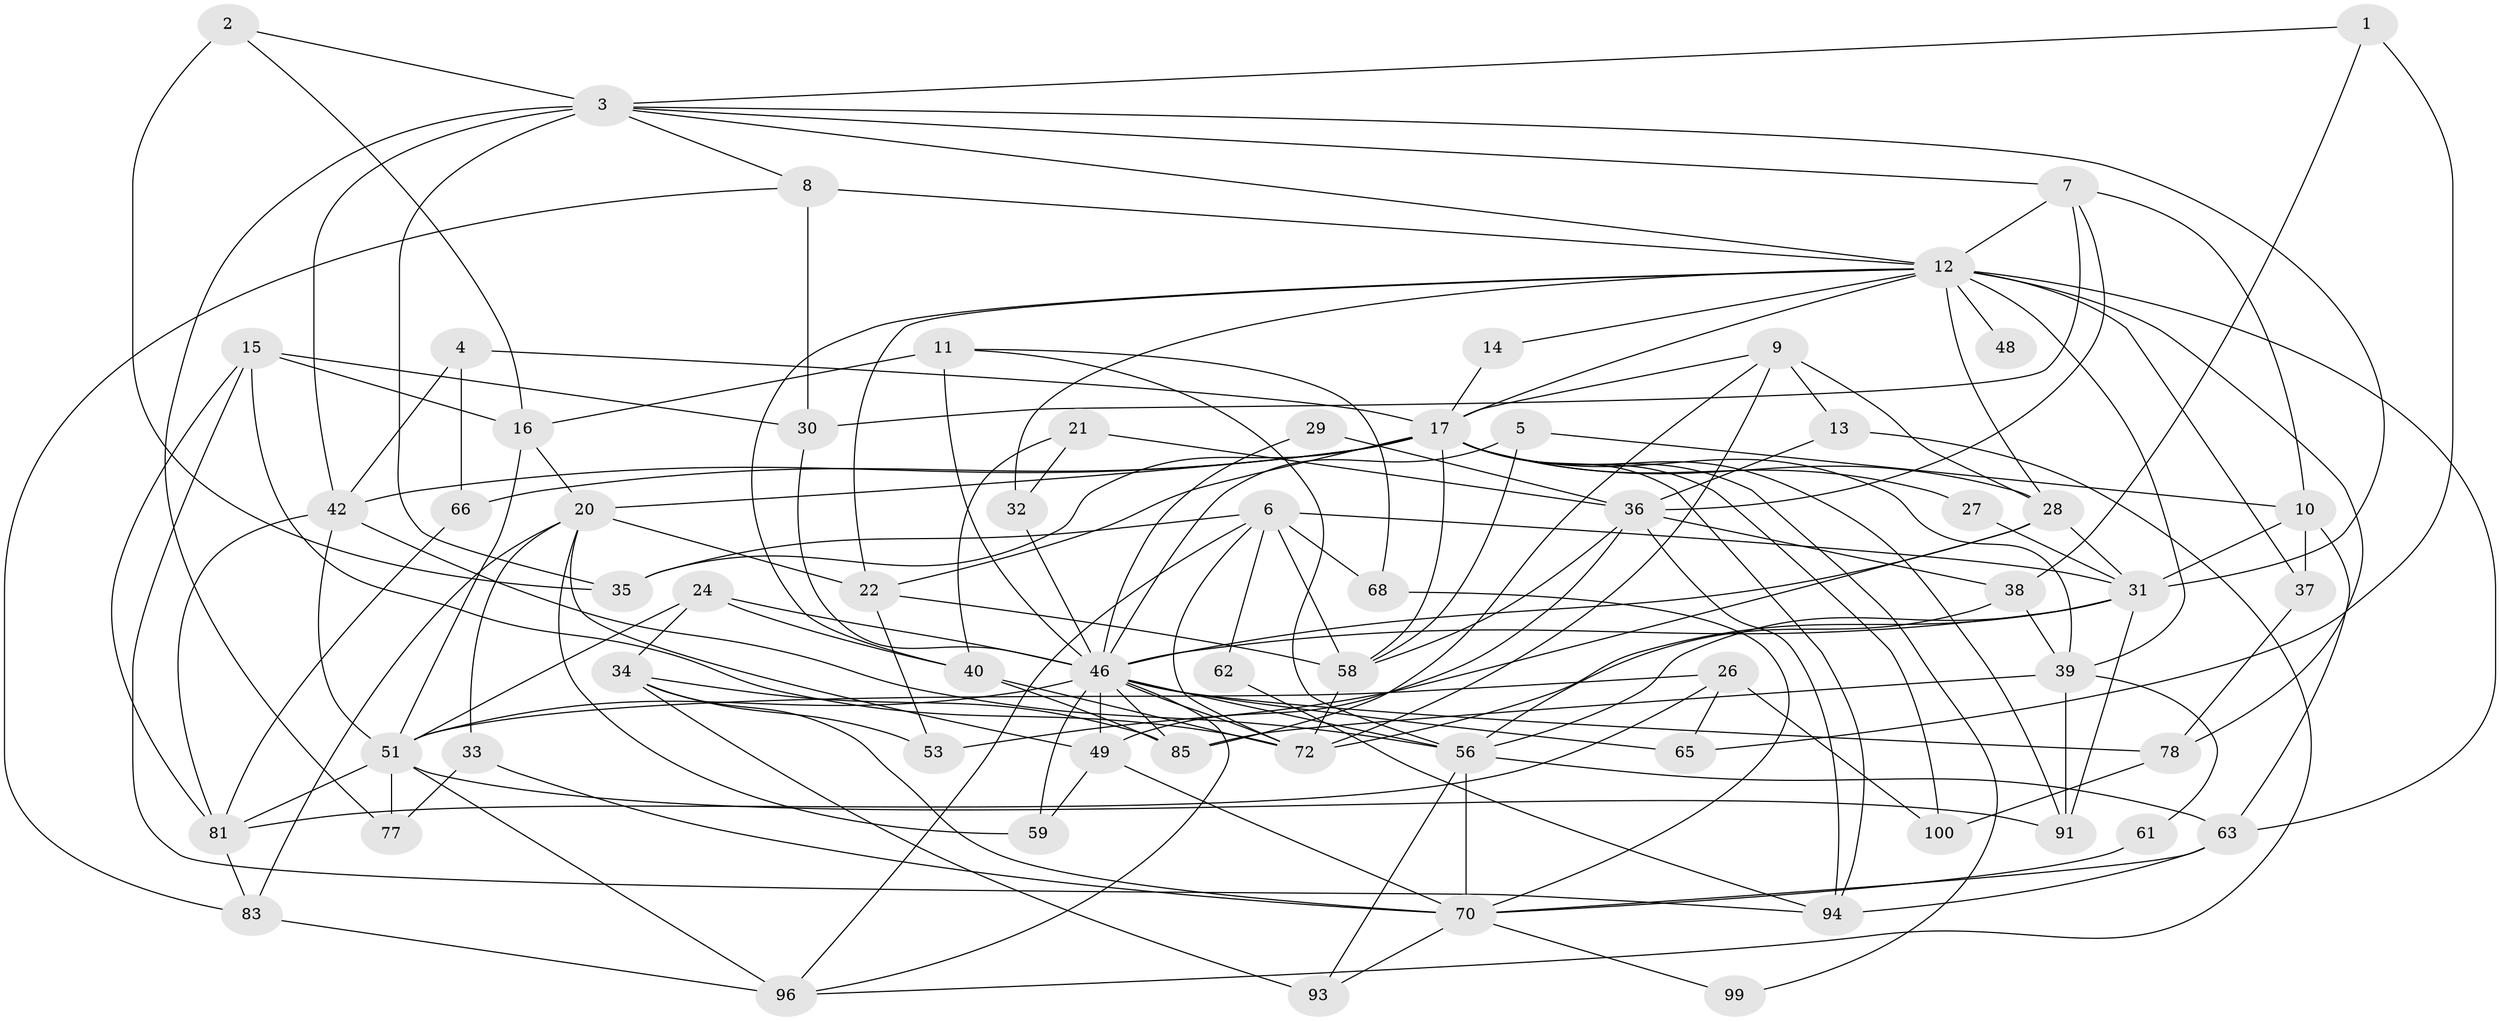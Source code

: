 // original degree distribution, {3: 0.3364485981308411, 6: 0.102803738317757, 4: 0.27102803738317754, 7: 0.056074766355140186, 2: 0.102803738317757, 5: 0.12149532710280374, 9: 0.009345794392523364}
// Generated by graph-tools (version 1.1) at 2025/18/03/04/25 18:18:42]
// undirected, 64 vertices, 160 edges
graph export_dot {
graph [start="1"]
  node [color=gray90,style=filled];
  1;
  2;
  3 [super="+47"];
  4;
  5;
  6 [super="+97"];
  7 [super="+101"];
  8 [super="+25"];
  9 [super="+55"];
  10 [super="+19"];
  11;
  12 [super="+23+76+89+44+90+64"];
  13 [super="+103"];
  14;
  15;
  16 [super="+84"];
  17 [super="+18+60"];
  20 [super="+54+95"];
  21;
  22;
  24 [super="+50"];
  26;
  27;
  28 [super="+75+45"];
  29;
  30 [super="+73"];
  31 [super="+82+41"];
  32;
  33;
  34 [super="+52"];
  35;
  36 [super="+98"];
  37;
  38;
  39 [super="+106+87"];
  40;
  42 [super="+43"];
  46 [super="+86+67"];
  48;
  49;
  51 [super="+69"];
  53;
  56 [super="+79"];
  58 [super="+80"];
  59;
  61;
  62;
  63 [super="+88"];
  65;
  66;
  68;
  70 [super="+107"];
  72 [super="+102"];
  77;
  78;
  81;
  83;
  85;
  91;
  93;
  94;
  96 [super="+105"];
  99;
  100;
  1 -- 65;
  1 -- 38;
  1 -- 3;
  2 -- 3;
  2 -- 16;
  2 -- 35;
  3 -- 42 [weight=2];
  3 -- 31;
  3 -- 77;
  3 -- 12;
  3 -- 35;
  3 -- 7;
  3 -- 8;
  4 -- 66;
  4 -- 17;
  4 -- 42;
  5 -- 46;
  5 -- 10;
  5 -- 58;
  6 -- 68;
  6 -- 96;
  6 -- 35;
  6 -- 72;
  6 -- 62;
  6 -- 31;
  6 -- 58;
  7 -- 10;
  7 -- 30;
  7 -- 12;
  7 -- 36;
  8 -- 30;
  8 -- 83;
  8 -- 12 [weight=2];
  9 -- 13;
  9 -- 72;
  9 -- 28;
  9 -- 85;
  9 -- 17;
  10 -- 31;
  10 -- 37;
  10 -- 63;
  11 -- 68;
  11 -- 56;
  11 -- 46;
  11 -- 16;
  12 -- 28 [weight=2];
  12 -- 17;
  12 -- 48 [weight=2];
  12 -- 22;
  12 -- 78;
  12 -- 63;
  12 -- 39 [weight=2];
  12 -- 37;
  12 -- 40;
  12 -- 32;
  12 -- 14;
  13 -- 96;
  13 -- 36;
  14 -- 17;
  15 -- 81;
  15 -- 94;
  15 -- 16;
  15 -- 30;
  15 -- 72;
  16 -- 20;
  16 -- 51;
  17 -- 42 [weight=2];
  17 -- 66;
  17 -- 35;
  17 -- 22;
  17 -- 94;
  17 -- 20;
  17 -- 58 [weight=2];
  17 -- 99;
  17 -- 100;
  17 -- 39;
  17 -- 91;
  17 -- 27;
  17 -- 28;
  20 -- 59;
  20 -- 83;
  20 -- 33;
  20 -- 22;
  20 -- 49;
  21 -- 40;
  21 -- 32;
  21 -- 36;
  22 -- 53;
  22 -- 58;
  24 -- 34;
  24 -- 46;
  24 -- 40;
  24 -- 51;
  26 -- 51;
  26 -- 81;
  26 -- 65;
  26 -- 100;
  27 -- 31;
  28 -- 53;
  28 -- 31;
  28 -- 46;
  29 -- 46;
  29 -- 36;
  30 -- 46 [weight=2];
  31 -- 91;
  31 -- 46;
  31 -- 56;
  31 -- 72;
  32 -- 46;
  33 -- 77;
  33 -- 70;
  34 -- 53;
  34 -- 85;
  34 -- 93;
  34 -- 70;
  36 -- 58;
  36 -- 49;
  36 -- 38;
  36 -- 94;
  37 -- 78;
  38 -- 39;
  38 -- 56;
  39 -- 91;
  39 -- 85;
  39 -- 61;
  40 -- 72;
  40 -- 85;
  42 -- 81;
  42 -- 51;
  42 -- 56;
  46 -- 85;
  46 -- 78;
  46 -- 65;
  46 -- 49;
  46 -- 51;
  46 -- 59;
  46 -- 56;
  46 -- 72;
  46 -- 96;
  49 -- 59;
  49 -- 70;
  51 -- 81;
  51 -- 91;
  51 -- 96;
  51 -- 77;
  56 -- 93;
  56 -- 70;
  56 -- 63;
  58 -- 72;
  61 -- 70;
  62 -- 94;
  63 -- 94;
  63 -- 70;
  66 -- 81;
  68 -- 70;
  70 -- 93;
  70 -- 99;
  78 -- 100;
  81 -- 83;
  83 -- 96;
}
